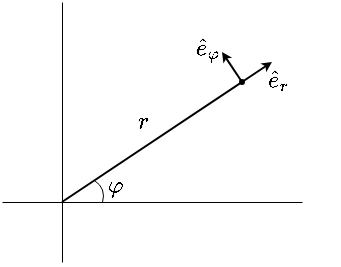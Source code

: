 <mxfile version="24.0.1" type="github">
  <diagram name="第 1 页" id="JSmVgA14fJBPbwNzcSOm">
    <mxGraphModel dx="268" dy="159" grid="1" gridSize="10" guides="1" tooltips="1" connect="1" arrows="1" fold="1" page="1" pageScale="1" pageWidth="827" pageHeight="1169" math="1" shadow="0">
      <root>
        <mxCell id="0" />
        <mxCell id="1" parent="0" />
        <mxCell id="qrRYNis3oJ5qUJAQLsxG-1" value="" style="endArrow=none;html=1;rounded=0;strokeWidth=0.5;endSize=3;endFill=0;" edge="1" parent="1">
          <mxGeometry width="50" height="50" relative="1" as="geometry">
            <mxPoint x="90" y="200" as="sourcePoint" />
            <mxPoint x="240" y="200" as="targetPoint" />
          </mxGeometry>
        </mxCell>
        <mxCell id="qrRYNis3oJ5qUJAQLsxG-2" value="" style="endArrow=none;html=1;rounded=0;strokeWidth=0.5;endSize=3;endFill=0;" edge="1" parent="1">
          <mxGeometry width="50" height="50" relative="1" as="geometry">
            <mxPoint x="120" y="230" as="sourcePoint" />
            <mxPoint x="120" y="100" as="targetPoint" />
          </mxGeometry>
        </mxCell>
        <mxCell id="qrRYNis3oJ5qUJAQLsxG-3" value="" style="endArrow=oval;html=1;rounded=0;endFill=1;endSize=2;" edge="1" parent="1">
          <mxGeometry width="50" height="50" relative="1" as="geometry">
            <mxPoint x="120" y="200" as="sourcePoint" />
            <mxPoint x="210" y="140" as="targetPoint" />
          </mxGeometry>
        </mxCell>
        <mxCell id="qrRYNis3oJ5qUJAQLsxG-4" value="" style="curved=1;endArrow=none;html=1;rounded=0;endFill=0;strokeWidth=0.5;" edge="1" parent="1">
          <mxGeometry width="50" height="50" relative="1" as="geometry">
            <mxPoint x="140" y="200" as="sourcePoint" />
            <mxPoint x="136" y="189" as="targetPoint" />
            <Array as="points">
              <mxPoint x="142" y="193" />
            </Array>
          </mxGeometry>
        </mxCell>
        <mxCell id="qrRYNis3oJ5qUJAQLsxG-5" value="" style="endArrow=classic;html=1;rounded=0;endSize=2;" edge="1" parent="1">
          <mxGeometry width="50" height="50" relative="1" as="geometry">
            <mxPoint x="210" y="140" as="sourcePoint" />
            <mxPoint x="225" y="130" as="targetPoint" />
          </mxGeometry>
        </mxCell>
        <mxCell id="qrRYNis3oJ5qUJAQLsxG-6" value="" style="endArrow=classic;html=1;rounded=0;endSize=2;" edge="1" parent="1">
          <mxGeometry width="50" height="50" relative="1" as="geometry">
            <mxPoint x="210" y="140" as="sourcePoint" />
            <mxPoint x="200" y="125" as="targetPoint" />
          </mxGeometry>
        </mxCell>
        <mxCell id="qrRYNis3oJ5qUJAQLsxG-7" value="&lt;font style=&quot;font-size: 10px;&quot;&gt;\(\varphi\)&lt;/font&gt;" style="text;html=1;align=center;verticalAlign=middle;whiteSpace=wrap;rounded=0;" vertex="1" parent="1">
          <mxGeometry x="117" y="181" width="60" height="20" as="geometry" />
        </mxCell>
        <mxCell id="qrRYNis3oJ5qUJAQLsxG-9" value="&lt;font style=&quot;font-size: 10px;&quot;&gt;$$r$$&lt;/font&gt;" style="text;html=1;align=center;verticalAlign=middle;whiteSpace=wrap;rounded=0;" vertex="1" parent="1">
          <mxGeometry x="131" y="145" width="60" height="30" as="geometry" />
        </mxCell>
        <mxCell id="qrRYNis3oJ5qUJAQLsxG-10" value="&lt;font style=&quot;font-size: 10px;&quot;&gt;$$\hat{e}_r$$&lt;/font&gt;" style="text;html=1;align=center;verticalAlign=middle;whiteSpace=wrap;rounded=0;" vertex="1" parent="1">
          <mxGeometry x="198" y="124" width="60" height="30" as="geometry" />
        </mxCell>
        <mxCell id="qrRYNis3oJ5qUJAQLsxG-11" value="&lt;font style=&quot;font-size: 10px;&quot;&gt;$$\hat{e}_\varphi$$&lt;/font&gt;" style="text;html=1;align=center;verticalAlign=middle;whiteSpace=wrap;rounded=0;" vertex="1" parent="1">
          <mxGeometry x="163" y="108" width="60" height="30" as="geometry" />
        </mxCell>
      </root>
    </mxGraphModel>
  </diagram>
</mxfile>
